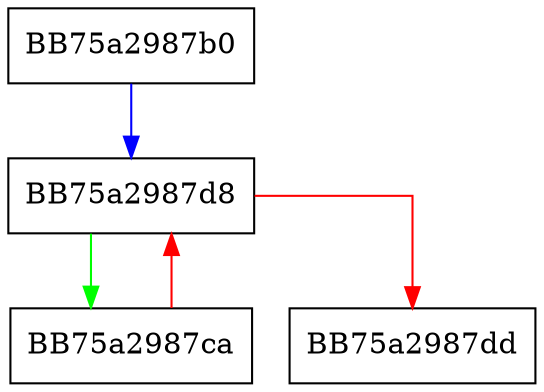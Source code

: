 digraph sqlite3WhereExprAnalyze {
  node [shape="box"];
  graph [splines=ortho];
  BB75a2987b0 -> BB75a2987d8 [color="blue"];
  BB75a2987ca -> BB75a2987d8 [color="red"];
  BB75a2987d8 -> BB75a2987ca [color="green"];
  BB75a2987d8 -> BB75a2987dd [color="red"];
}